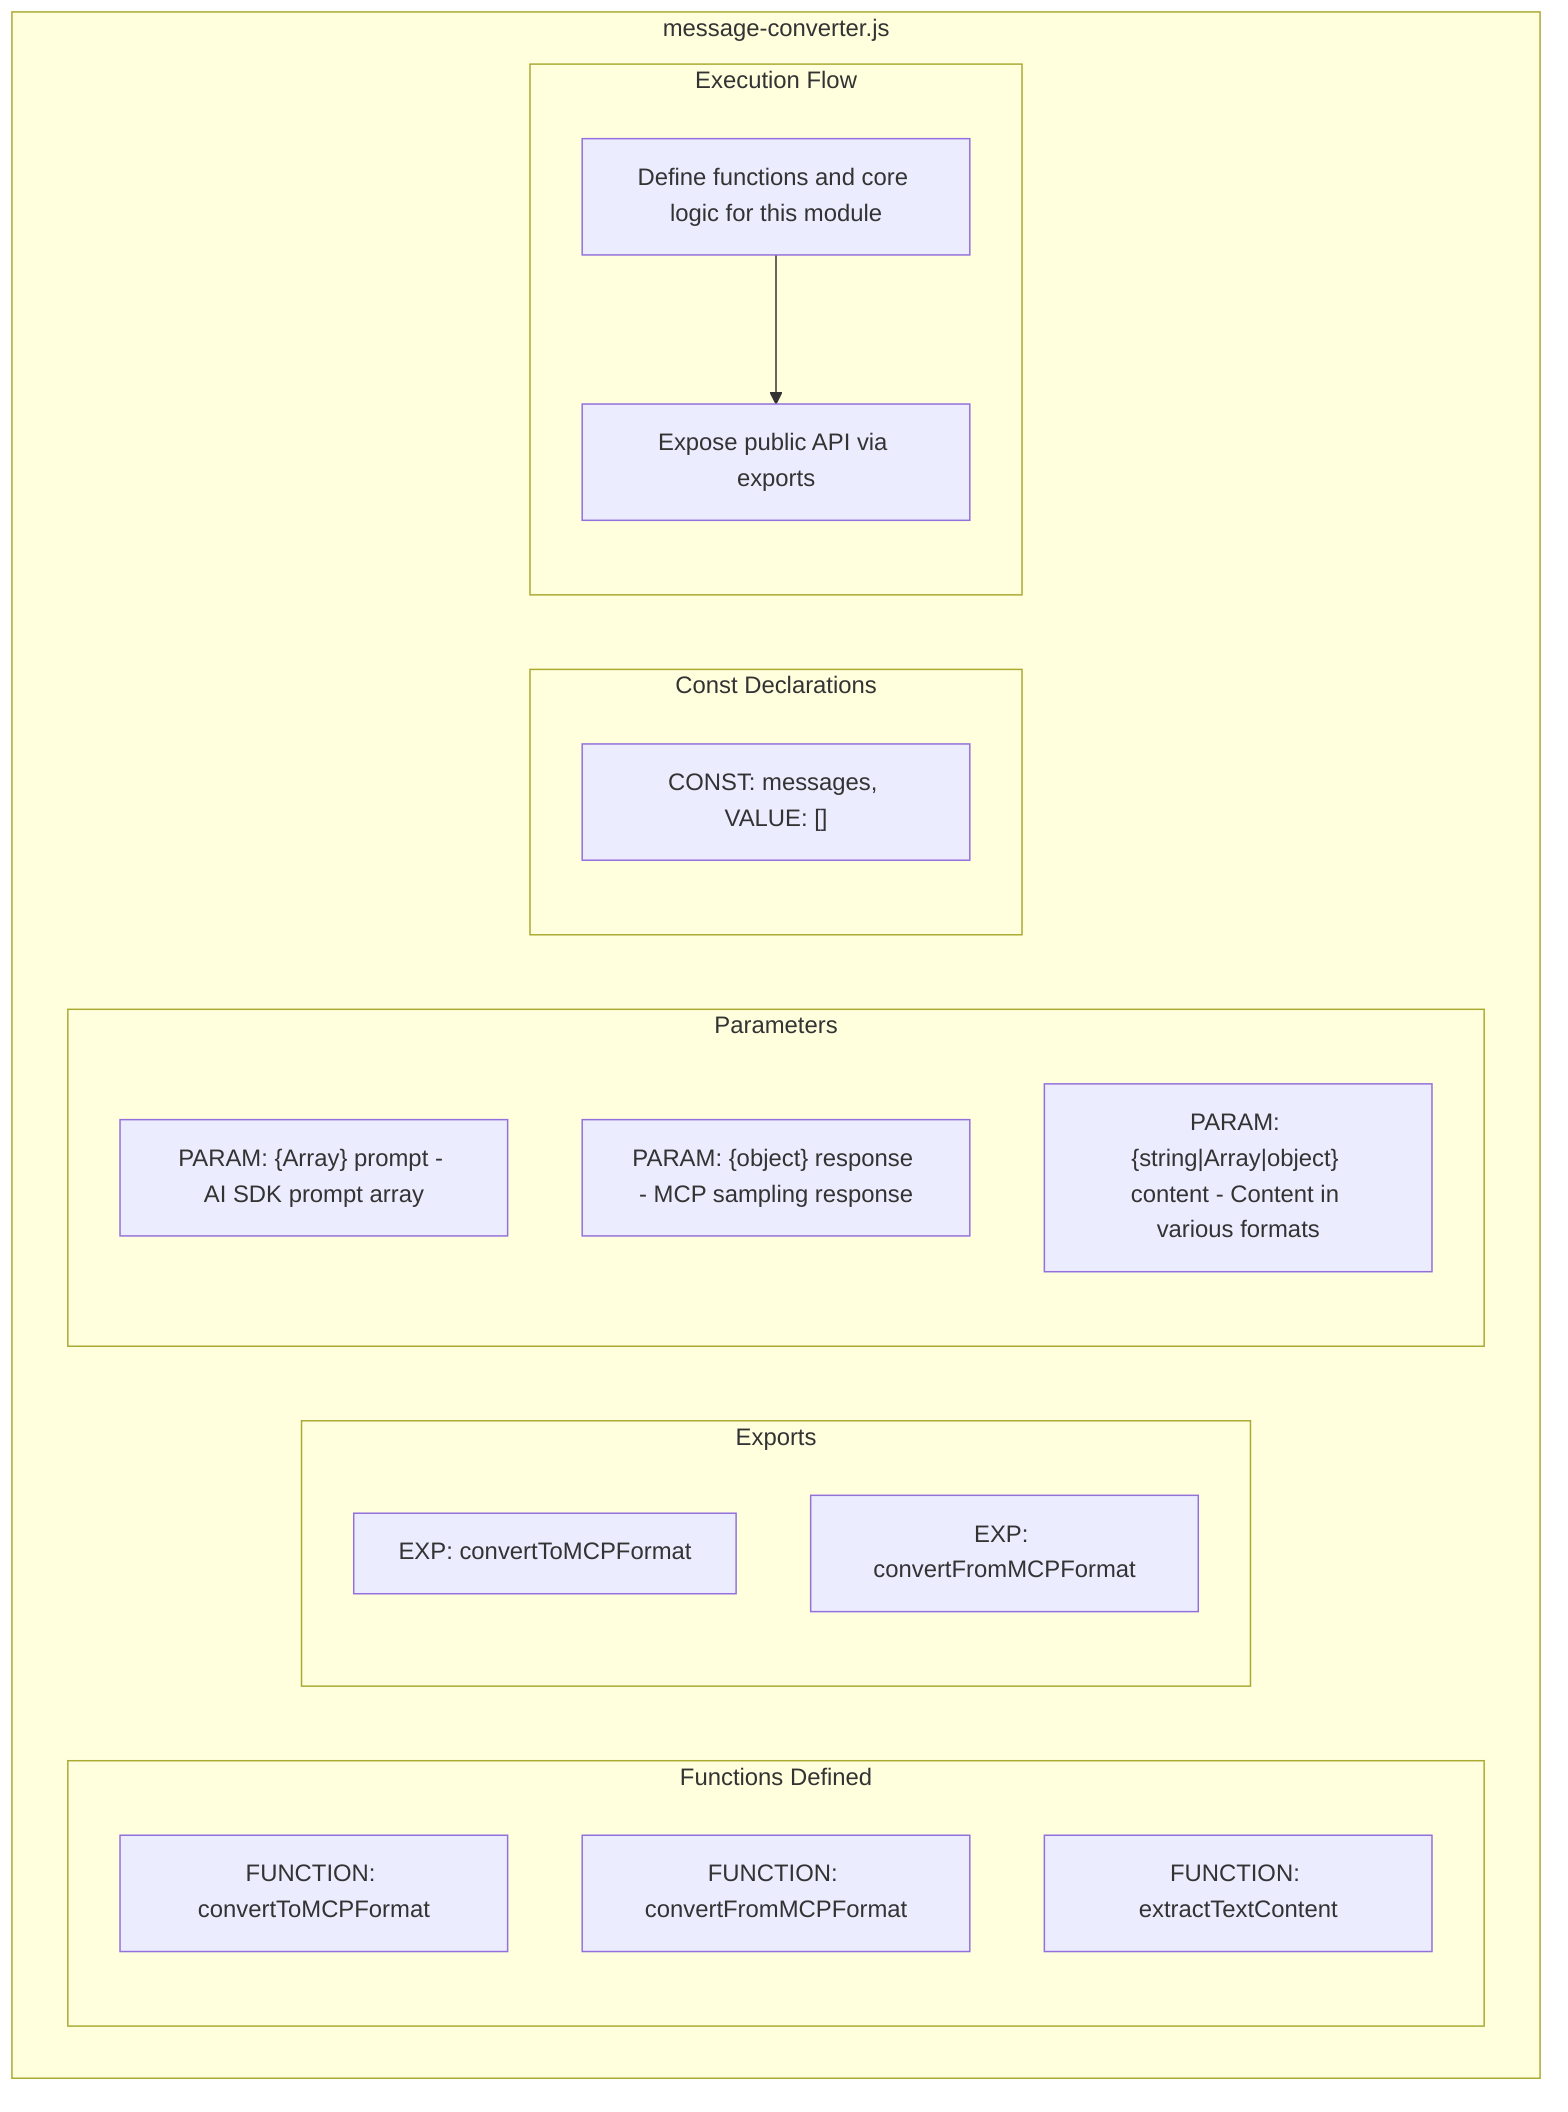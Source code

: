 flowchart TB
    subgraph FunctionsDefined["Functions Defined"]
        FU1["FUNCTION: convertToMCPFormat"]
        FU2["FUNCTION: convertFromMCPFormat"]
        FU3["FUNCTION: extractTextContent"]
    end
    subgraph Exports["Exports"]
        E1["EXP: convertToMCPFormat"]
        E2["EXP: convertFromMCPFormat"]
    end
    subgraph Parameters["Parameters"]
        P1["PARAM: {Array} prompt - AI SDK prompt array"]
        P2["PARAM: {object} response - MCP sampling response"]
        P3["PARAM: {string|Array|object} content - Content in various formats"]
    end
    subgraph Constants["Const Declarations"]
        C1["CONST: messages, VALUE: []"]
    end
    subgraph ExecutionFlow["Execution Flow"]
        FL1["Define functions and core logic for this module"]
        FL2["Expose public API via exports"]
    end
    subgraph FileName["message-converter.js"]
        FunctionsDefined
        Exports
        Parameters
        Constants
        ExecutionFlow
    end
    FL1 --> FL2